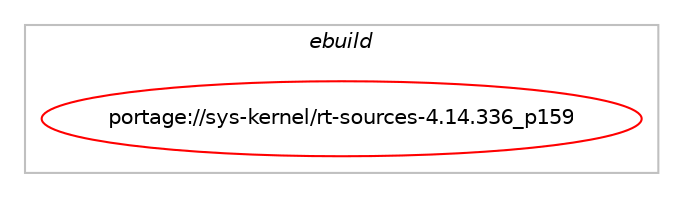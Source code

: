 digraph prolog {

# *************
# Graph options
# *************

newrank=true;
concentrate=true;
compound=true;
graph [rankdir=LR,fontname=Helvetica,fontsize=10,ranksep=1.5];#, ranksep=2.5, nodesep=0.2];
edge  [arrowhead=vee];
node  [fontname=Helvetica,fontsize=10];

# **********
# The ebuild
# **********

subgraph cluster_leftcol {
color=gray;
label=<<i>ebuild</i>>;
id [label="portage://sys-kernel/rt-sources-4.14.336_p159", color=red, width=4, href="../sys-kernel/rt-sources-4.14.336_p159.svg"];
}

# ****************
# The dependencies
# ****************

subgraph cluster_midcol {
color=gray;
label=<<i>dependencies</i>>;
subgraph cluster_compile {
fillcolor="#eeeeee";
style=filled;
label=<<i>compile</i>>;
}
subgraph cluster_compileandrun {
fillcolor="#eeeeee";
style=filled;
label=<<i>compile and run</i>>;
}
subgraph cluster_run {
fillcolor="#eeeeee";
style=filled;
label=<<i>run</i>>;
# *** BEGIN UNKNOWN DEPENDENCY TYPE (TODO) ***
# id -> equal(use_conditional_group(negative,build,portage://sys-kernel/rt-sources-4.14.336_p159,[package_dependency(portage://sys-kernel/rt-sources-4.14.336_p159,run,no,app-alternatives,cpio,none,[,,],[],[]),package_dependency(portage://sys-kernel/rt-sources-4.14.336_p159,run,no,dev-lang,perl,none,[,,],[],[]),package_dependency(portage://sys-kernel/rt-sources-4.14.336_p159,run,no,app-alternatives,bc,none,[,,],[],[]),package_dependency(portage://sys-kernel/rt-sources-4.14.336_p159,run,no,dev-build,make,none,[,,],[],[]),package_dependency(portage://sys-kernel/rt-sources-4.14.336_p159,run,no,sys-devel,bison,none,[,,],[],[]),package_dependency(portage://sys-kernel/rt-sources-4.14.336_p159,run,no,sys-devel,flex,none,[,,],[],[]),package_dependency(portage://sys-kernel/rt-sources-4.14.336_p159,run,no,sys-libs,ncurses,greaterequal,[5.2,,,5.2],[],[]),package_dependency(portage://sys-kernel/rt-sources-4.14.336_p159,run,no,virtual,libelf,none,[,,],[],[]),package_dependency(portage://sys-kernel/rt-sources-4.14.336_p159,run,no,virtual,pkgconfig,none,[,,],[],[])]))
# *** END UNKNOWN DEPENDENCY TYPE (TODO) ***

}
}

# **************
# The candidates
# **************

subgraph cluster_choices {
rank=same;
color=gray;
label=<<i>candidates</i>>;

}

}
